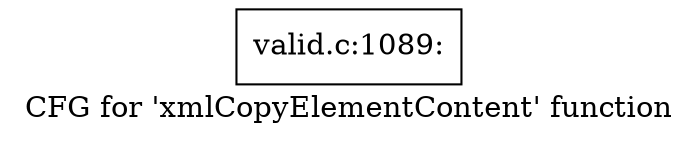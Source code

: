 digraph "CFG for 'xmlCopyElementContent' function" {
	label="CFG for 'xmlCopyElementContent' function";

	Node0x4f00f90 [shape=record,label="{valid.c:1089:}"];
}
